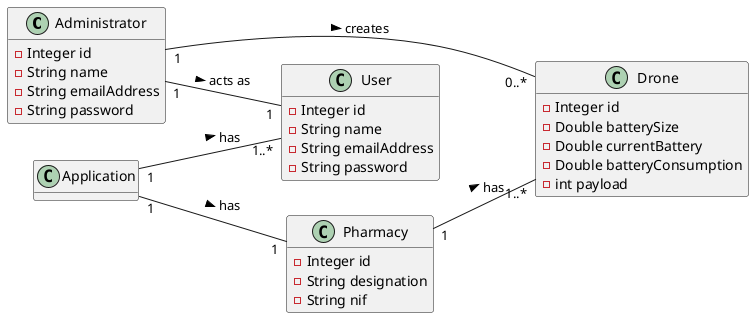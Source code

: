 @startuml
hide methods
left to right direction

class Administrator {
    -Integer id
    -String name
    -String emailAddress
    -String password
}

class Drone {
    -Integer id
    -Double batterySize
    -Double currentBattery
    -Double batteryConsumption
    -int payload
}

class Application {}

class User {
    -Integer id
    -String name
    -String emailAddress
    -String password
}

class Pharmacy {
    -Integer id
    -String designation
    -String nif
}


Administrator "1" -- "0..*" Drone: creates >
Administrator "1" -- "1" User: acts as >

Pharmacy "1" -- "1..*" Drone: has >

Application "1" -- "1..*" User: has >
Application "1" -- "1" Pharmacy: has >

@enduml
